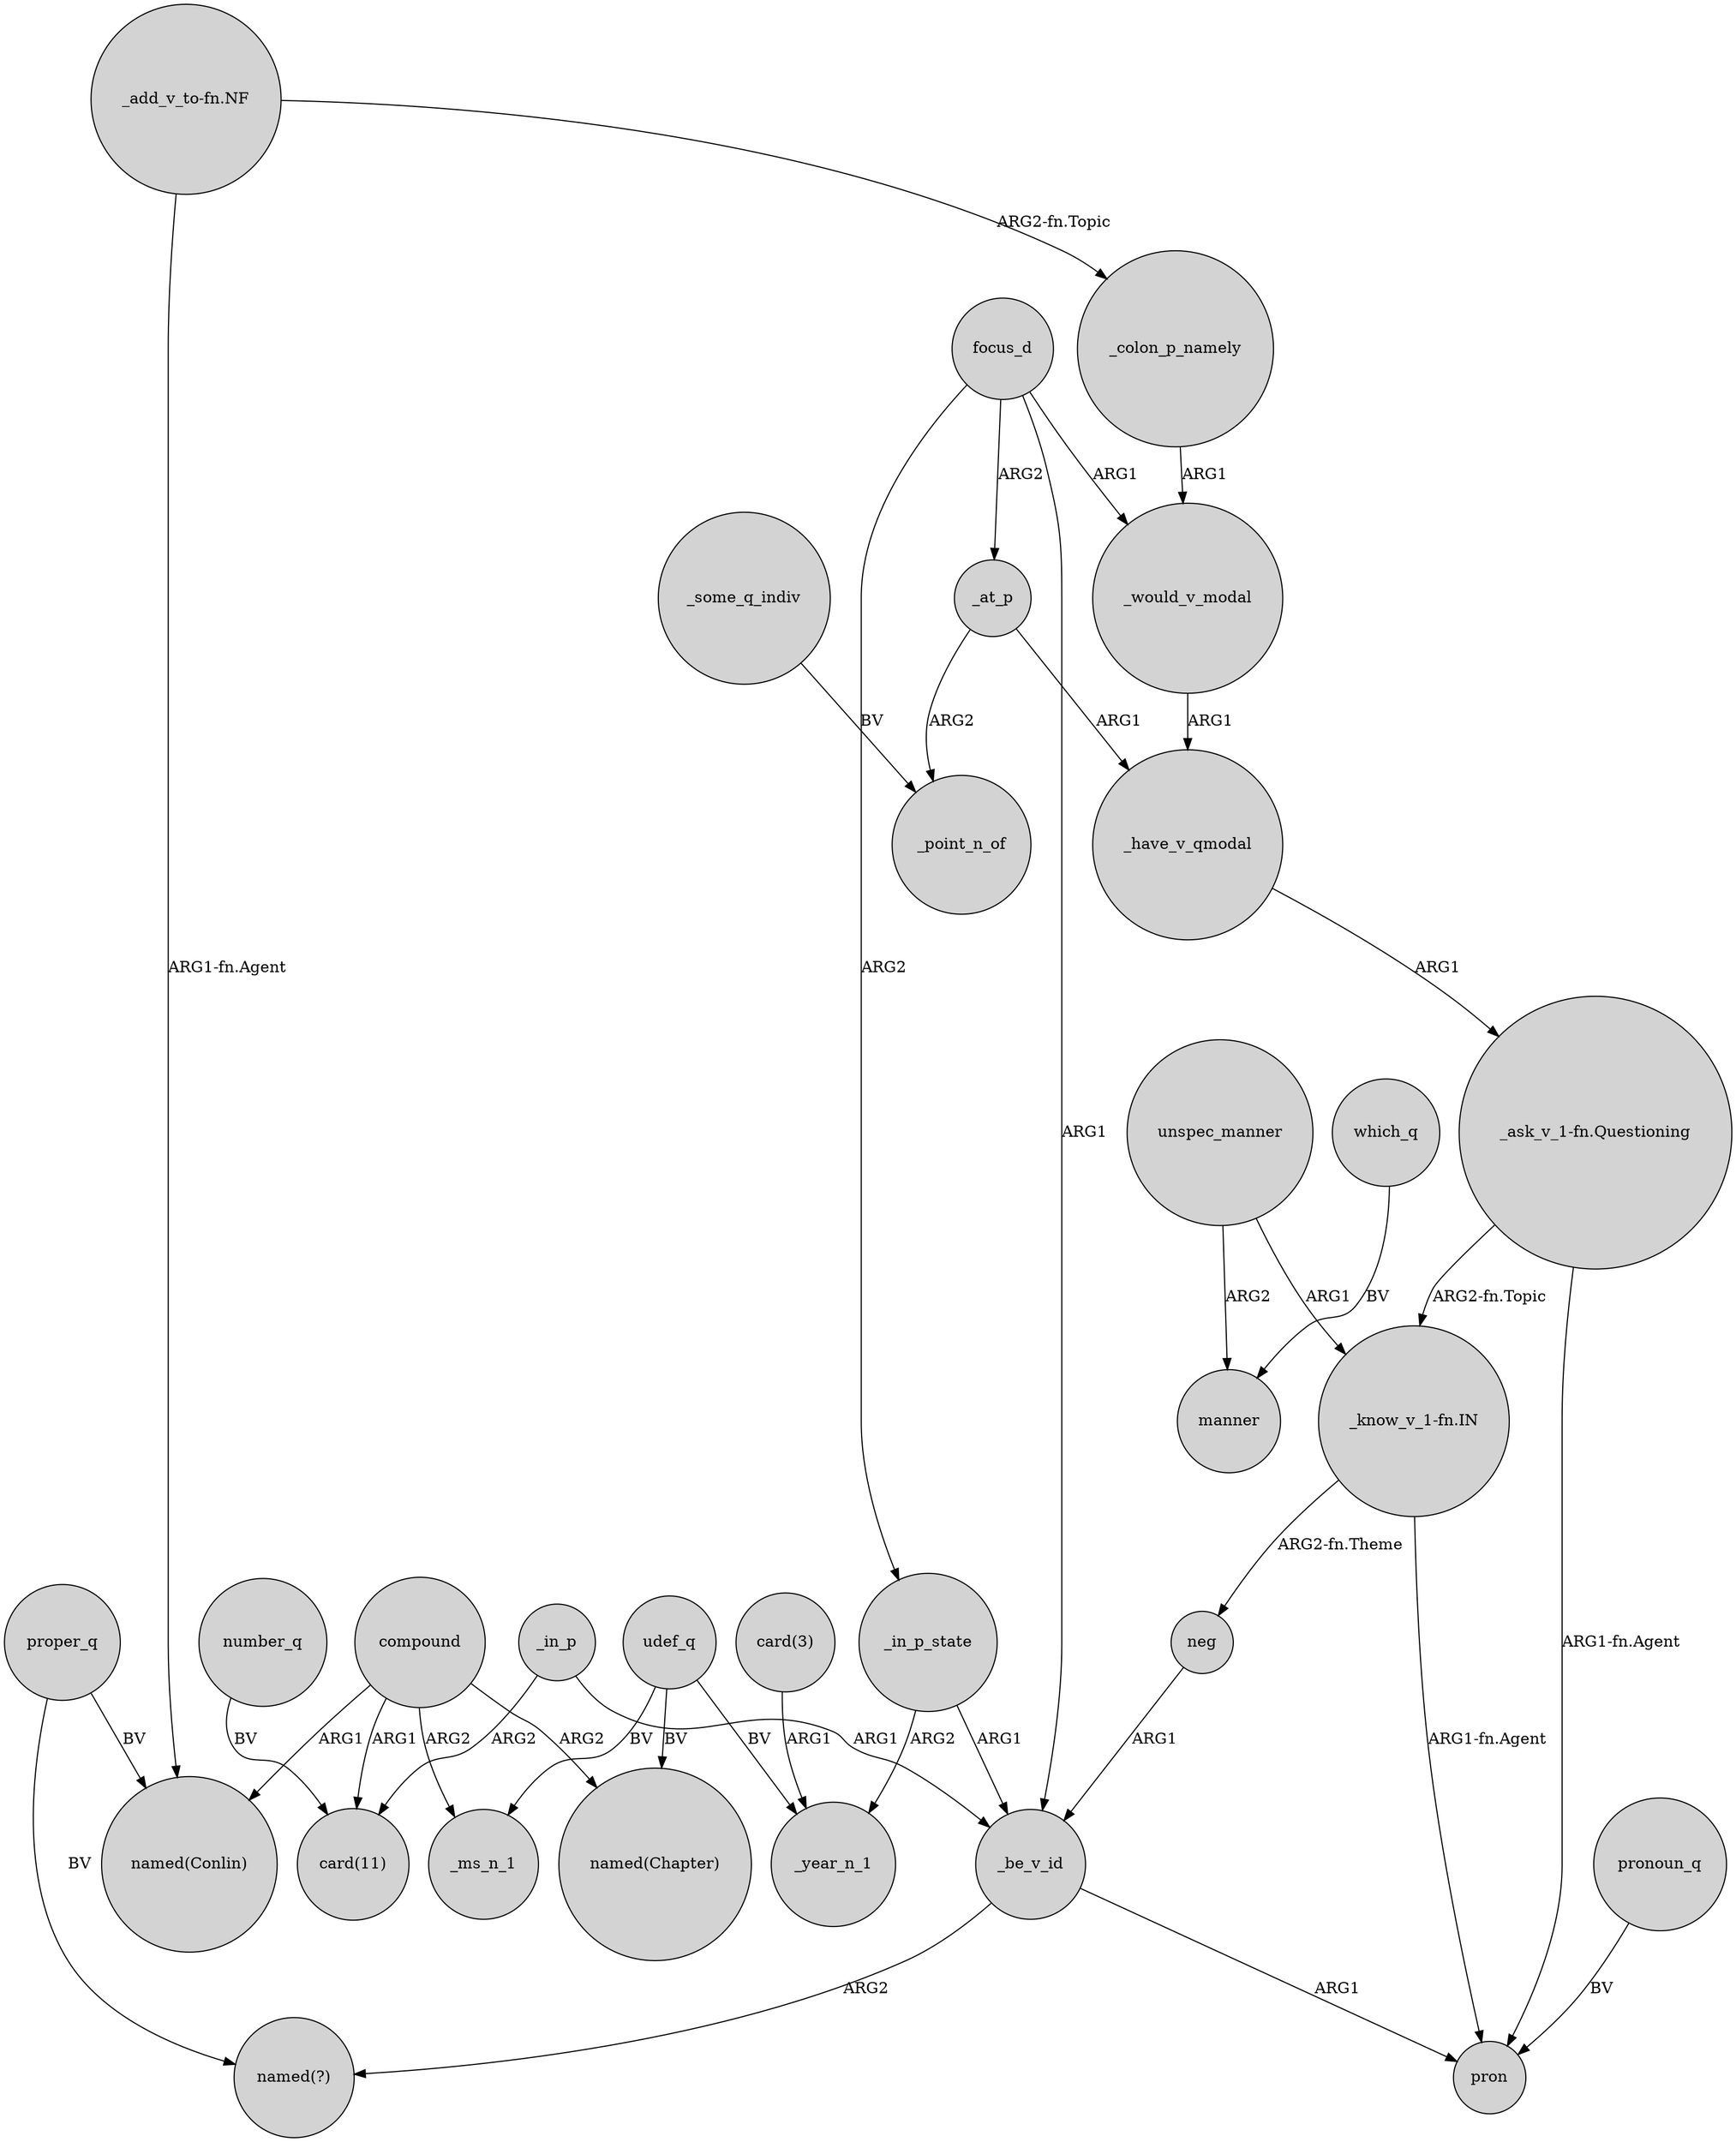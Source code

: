 digraph {
	node [shape=circle style=filled]
	"_know_v_1-fn.IN" -> neg [label="ARG2-fn.Theme"]
	number_q -> "card(11)" [label=BV]
	compound -> "card(11)" [label=ARG1]
	_at_p -> _have_v_qmodal [label=ARG1]
	compound -> "named(Chapter)" [label=ARG2]
	proper_q -> "named(?)" [label=BV]
	unspec_manner -> "_know_v_1-fn.IN" [label=ARG1]
	proper_q -> "named(Conlin)" [label=BV]
	focus_d -> _in_p_state [label=ARG2]
	_be_v_id -> "named(?)" [label=ARG2]
	"_know_v_1-fn.IN" -> pron [label="ARG1-fn.Agent"]
	_in_p_state -> _be_v_id [label=ARG1]
	focus_d -> _at_p [label=ARG2]
	which_q -> manner [label=BV]
	compound -> _ms_n_1 [label=ARG2]
	_be_v_id -> pron [label=ARG1]
	pronoun_q -> pron [label=BV]
	"_add_v_to-fn.NF" -> _colon_p_namely [label="ARG2-fn.Topic"]
	_have_v_qmodal -> "_ask_v_1-fn.Questioning" [label=ARG1]
	_colon_p_namely -> _would_v_modal [label=ARG1]
	udef_q -> _ms_n_1 [label=BV]
	compound -> "named(Conlin)" [label=ARG1]
	focus_d -> _be_v_id [label=ARG1]
	"_ask_v_1-fn.Questioning" -> pron [label="ARG1-fn.Agent"]
	udef_q -> "named(Chapter)" [label=BV]
	"_ask_v_1-fn.Questioning" -> "_know_v_1-fn.IN" [label="ARG2-fn.Topic"]
	"_add_v_to-fn.NF" -> "named(Conlin)" [label="ARG1-fn.Agent"]
	"card(3)" -> _year_n_1 [label=ARG1]
	_at_p -> _point_n_of [label=ARG2]
	_in_p -> "card(11)" [label=ARG2]
	_in_p -> _be_v_id [label=ARG1]
	udef_q -> _year_n_1 [label=BV]
	neg -> _be_v_id [label=ARG1]
	unspec_manner -> manner [label=ARG2]
	_in_p_state -> _year_n_1 [label=ARG2]
	focus_d -> _would_v_modal [label=ARG1]
	_would_v_modal -> _have_v_qmodal [label=ARG1]
	_some_q_indiv -> _point_n_of [label=BV]
}
